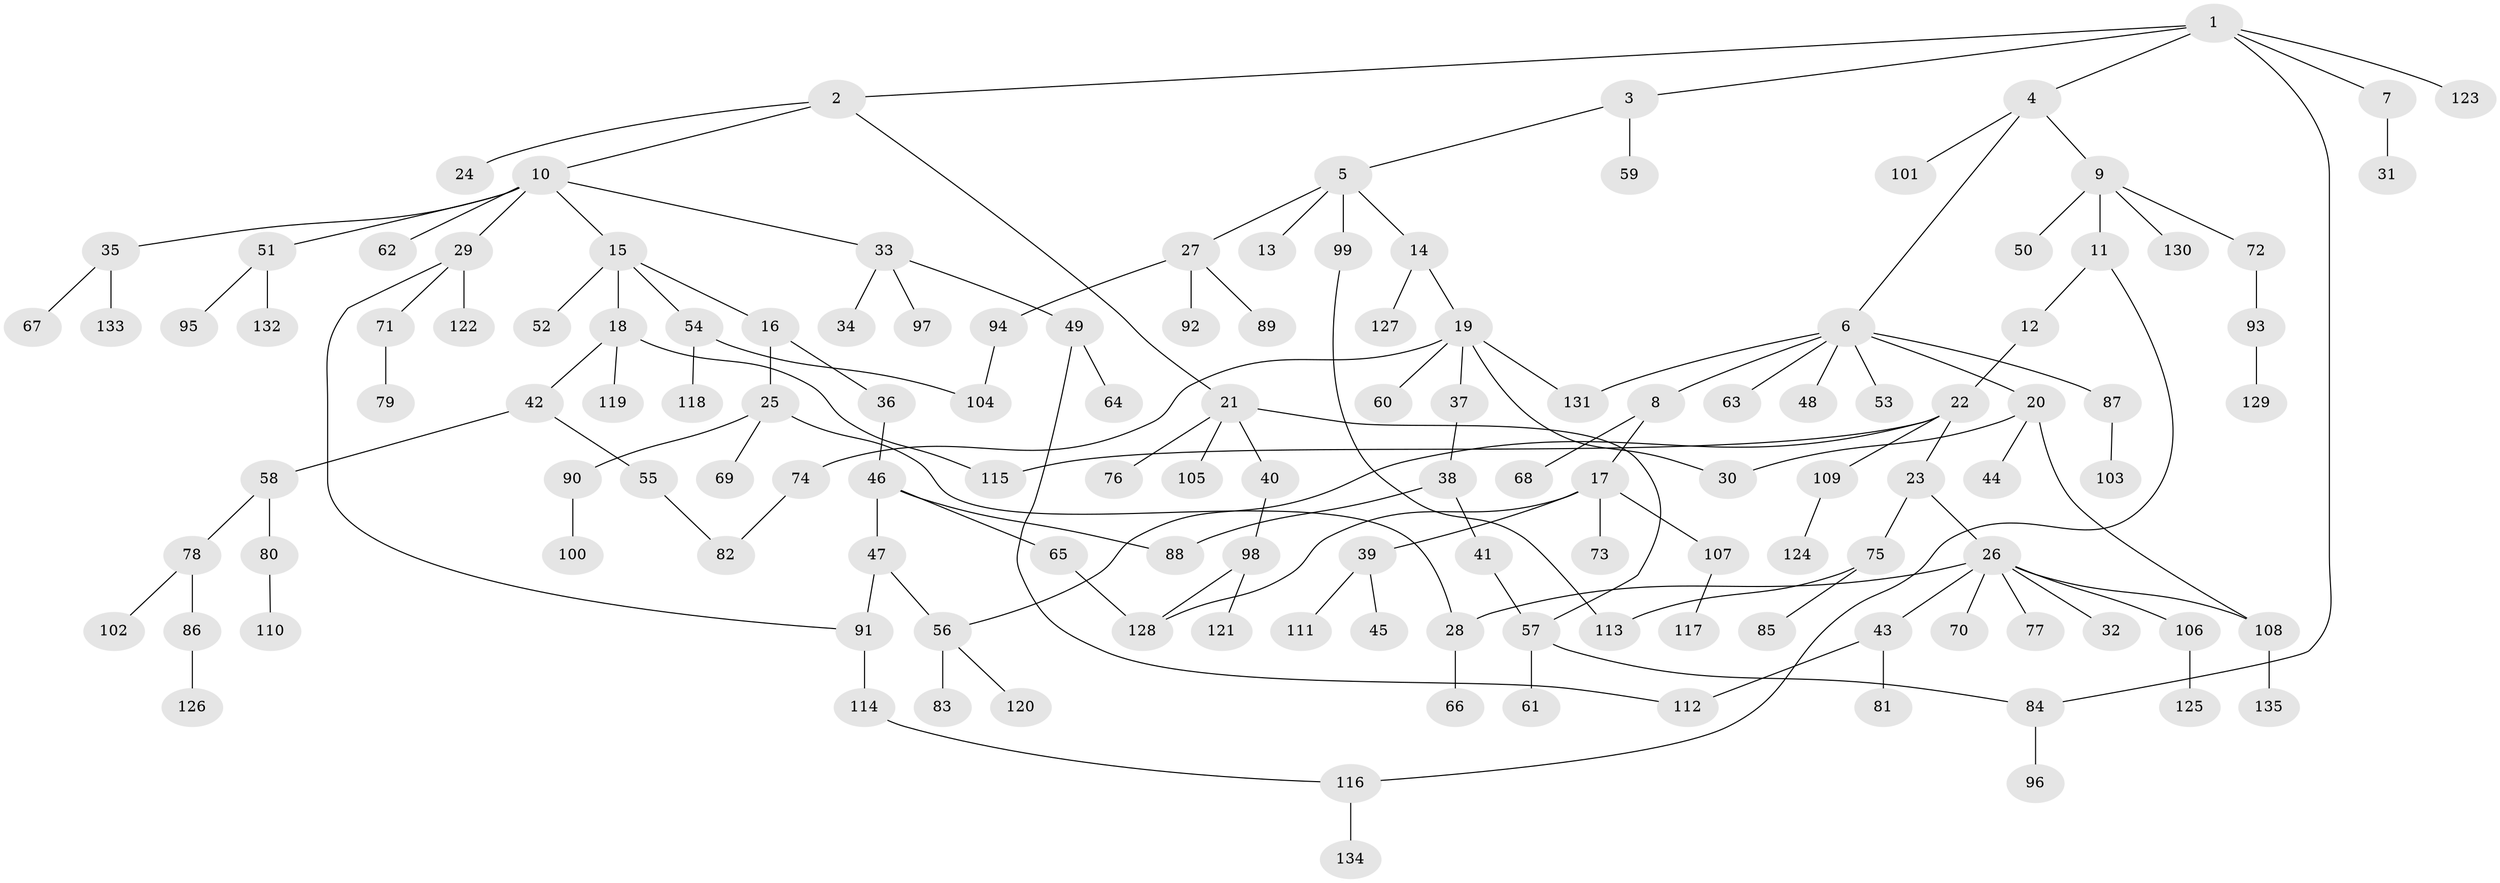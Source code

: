 // coarse degree distribution, {7: 0.0425531914893617, 3: 0.13829787234042554, 4: 0.0851063829787234, 2: 0.22340425531914893, 6: 0.031914893617021274, 5: 0.02127659574468085, 1: 0.44680851063829785, 9: 0.010638297872340425}
// Generated by graph-tools (version 1.1) at 2025/51/02/27/25 19:51:40]
// undirected, 135 vertices, 151 edges
graph export_dot {
graph [start="1"]
  node [color=gray90,style=filled];
  1;
  2;
  3;
  4;
  5;
  6;
  7;
  8;
  9;
  10;
  11;
  12;
  13;
  14;
  15;
  16;
  17;
  18;
  19;
  20;
  21;
  22;
  23;
  24;
  25;
  26;
  27;
  28;
  29;
  30;
  31;
  32;
  33;
  34;
  35;
  36;
  37;
  38;
  39;
  40;
  41;
  42;
  43;
  44;
  45;
  46;
  47;
  48;
  49;
  50;
  51;
  52;
  53;
  54;
  55;
  56;
  57;
  58;
  59;
  60;
  61;
  62;
  63;
  64;
  65;
  66;
  67;
  68;
  69;
  70;
  71;
  72;
  73;
  74;
  75;
  76;
  77;
  78;
  79;
  80;
  81;
  82;
  83;
  84;
  85;
  86;
  87;
  88;
  89;
  90;
  91;
  92;
  93;
  94;
  95;
  96;
  97;
  98;
  99;
  100;
  101;
  102;
  103;
  104;
  105;
  106;
  107;
  108;
  109;
  110;
  111;
  112;
  113;
  114;
  115;
  116;
  117;
  118;
  119;
  120;
  121;
  122;
  123;
  124;
  125;
  126;
  127;
  128;
  129;
  130;
  131;
  132;
  133;
  134;
  135;
  1 -- 2;
  1 -- 3;
  1 -- 4;
  1 -- 7;
  1 -- 84;
  1 -- 123;
  2 -- 10;
  2 -- 21;
  2 -- 24;
  3 -- 5;
  3 -- 59;
  4 -- 6;
  4 -- 9;
  4 -- 101;
  5 -- 13;
  5 -- 14;
  5 -- 27;
  5 -- 99;
  6 -- 8;
  6 -- 20;
  6 -- 48;
  6 -- 53;
  6 -- 63;
  6 -- 87;
  6 -- 131;
  7 -- 31;
  8 -- 17;
  8 -- 68;
  9 -- 11;
  9 -- 50;
  9 -- 72;
  9 -- 130;
  10 -- 15;
  10 -- 29;
  10 -- 33;
  10 -- 35;
  10 -- 51;
  10 -- 62;
  11 -- 12;
  11 -- 116;
  12 -- 22;
  14 -- 19;
  14 -- 127;
  15 -- 16;
  15 -- 18;
  15 -- 52;
  15 -- 54;
  16 -- 25;
  16 -- 36;
  17 -- 39;
  17 -- 73;
  17 -- 107;
  17 -- 128;
  18 -- 42;
  18 -- 115;
  18 -- 119;
  19 -- 37;
  19 -- 60;
  19 -- 74;
  19 -- 131;
  19 -- 30;
  20 -- 30;
  20 -- 44;
  20 -- 108;
  21 -- 40;
  21 -- 76;
  21 -- 105;
  21 -- 57;
  22 -- 23;
  22 -- 109;
  22 -- 115;
  22 -- 56;
  23 -- 26;
  23 -- 75;
  25 -- 28;
  25 -- 69;
  25 -- 90;
  26 -- 32;
  26 -- 43;
  26 -- 70;
  26 -- 77;
  26 -- 106;
  26 -- 28;
  26 -- 108;
  27 -- 89;
  27 -- 92;
  27 -- 94;
  28 -- 66;
  29 -- 71;
  29 -- 91;
  29 -- 122;
  33 -- 34;
  33 -- 49;
  33 -- 97;
  35 -- 67;
  35 -- 133;
  36 -- 46;
  37 -- 38;
  38 -- 41;
  38 -- 88;
  39 -- 45;
  39 -- 111;
  40 -- 98;
  41 -- 57;
  42 -- 55;
  42 -- 58;
  43 -- 81;
  43 -- 112;
  46 -- 47;
  46 -- 65;
  46 -- 88;
  47 -- 56;
  47 -- 91;
  49 -- 64;
  49 -- 112;
  51 -- 95;
  51 -- 132;
  54 -- 118;
  54 -- 104;
  55 -- 82;
  56 -- 83;
  56 -- 120;
  57 -- 61;
  57 -- 84;
  58 -- 78;
  58 -- 80;
  65 -- 128;
  71 -- 79;
  72 -- 93;
  74 -- 82;
  75 -- 85;
  75 -- 113;
  78 -- 86;
  78 -- 102;
  80 -- 110;
  84 -- 96;
  86 -- 126;
  87 -- 103;
  90 -- 100;
  91 -- 114;
  93 -- 129;
  94 -- 104;
  98 -- 121;
  98 -- 128;
  99 -- 113;
  106 -- 125;
  107 -- 117;
  108 -- 135;
  109 -- 124;
  114 -- 116;
  116 -- 134;
}
